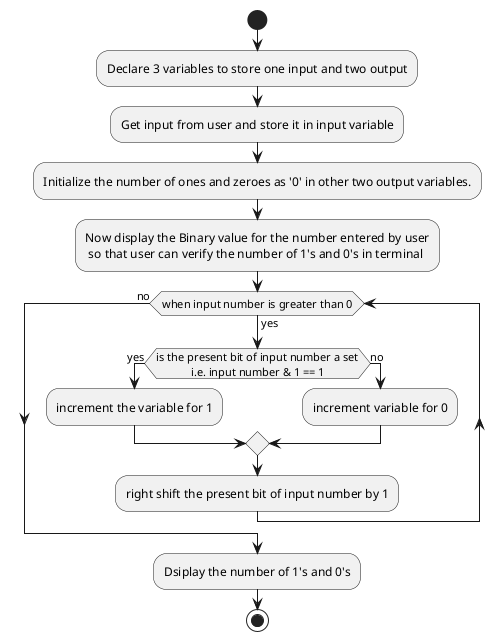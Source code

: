 @startuml

start

:Declare 3 variables to store one input and two output;
:Get input from user and store it in input variable;
:Initialize the number of ones and zeroes as '0' in other two output variables.;
:Now display the Binary value for the number entered by user
 so that user can verify the number of 1's and 0's in terminal;
while (when input number is greater than 0) is (yes)
    if (is the present bit of input number a set\n            i.e. input number & 1 == 1) then (yes)
    :increment the variable for 1;
    else (no)
    :increment variable for 0;
    endif
:right shift the present bit of input number by 1;
endwhile (no)
:Dsiplay the number of 1's and 0's;

stop

@enduml




/'
repeat :While num>0;
    if (num & 1 == 1) then (yes)
    :one++;
    else (no)
    :zero++;
    endif
repeat while (num>>1)
-[hidden]->
break;

:While num<=0;
:Print one and zero;

stop

@enduml
